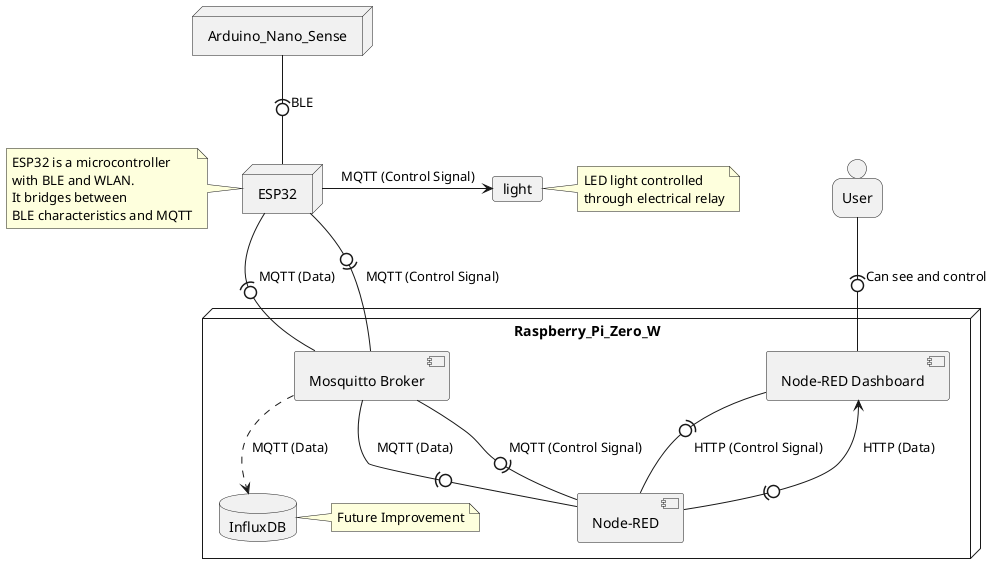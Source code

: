 @startuml Data Flow Diagram
node Arduino_Nano_Sense
node ESP32
note left 
    ESP32 is a microcontroller 
    with BLE and WLAN. 
    It bridges between 
    BLE characteristics and MQTT
end note
card light
note right
    LED light controlled 
    through electrical relay
end note
node Raspberry_Pi_Zero_W as RPi {
    component "Mosquitto Broker" as MQTT
    component "Node-RED" as Node_RED
    component "Node-RED Dashboard" as Dashboard
    database InfluxDB
    note right of InfluxDB
        Future Improvement
    end note
}
person User

Arduino_Nano_Sense -(0- ESP32 : BLE 
ESP32 -(0- MQTT : MQTT (Data)
ESP32 -> light : MQTT (Control Signal)
MQTT -(0- ESP32 : MQTT (Control Signal)
MQTT -(0- Node_RED : MQTT (Data)
MQTT -0)- Node_RED : MQTT (Control Signal)
MQTT ..> InfluxDB : MQTT (Data)
Dashboard <-0)- Node_RED : HTTP (Data)
Dashboard -(0- Node_RED : HTTP (Control Signal)
User -(0- Dashboard : Can see and control

@enduml
```